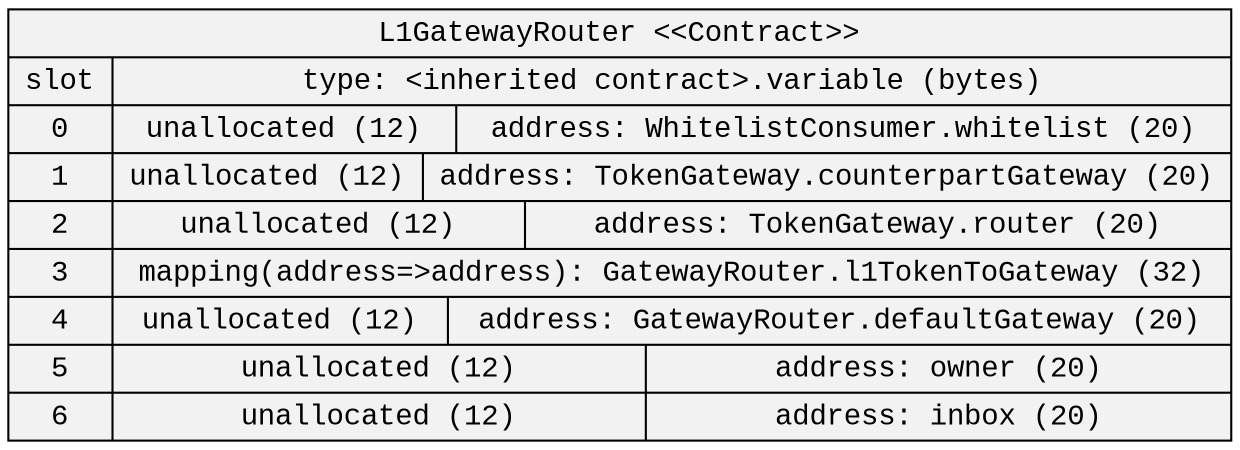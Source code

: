 
digraph StorageDiagram {
rankdir=LR
arrowhead=open
bgcolor="white"
edge [color="black"]
node [shape=record, style=filled, color="black", fillcolor="gray95", fontcolor="black", fontname="Courier New"]
1 [label="L1GatewayRouter \<\<Contract\>\>\n | {{ slot | 0 | 1 | 2 | 3 | 4 | 5 | 6} | { type: \<inherited contract\>.variable (bytes) | {  unallocated (12)  |  address: WhitelistConsumer.whitelist (20) } | {  unallocated (12)  |  address: TokenGateway.counterpartGateway (20) } | {  unallocated (12)  |  address: TokenGateway.router (20) } | {  mapping\(address=\>address\): GatewayRouter.l1TokenToGateway (32) } | {  unallocated (12)  |  address: GatewayRouter.defaultGateway (20) } | {  unallocated (12)  |  address: owner (20) } | {  unallocated (12)  |  address: inbox (20) }}}"]

}